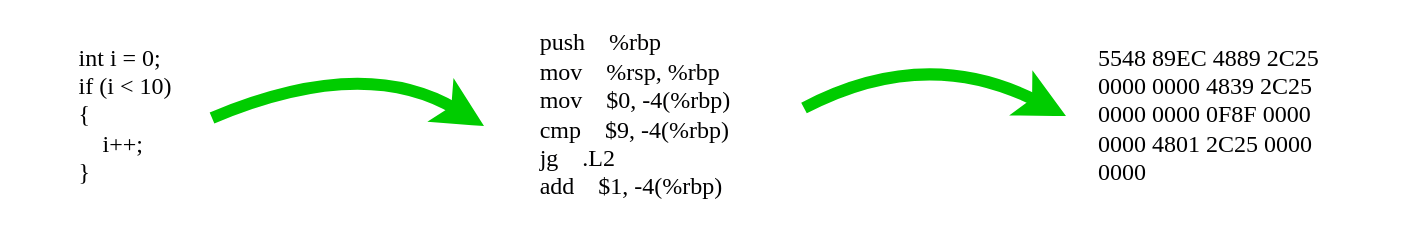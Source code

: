 <mxfile version="12.3.2" type="device" pages="1"><diagram id="oBNbiGyZXcnPR0SvqPIR" name="Page-1"><mxGraphModel dx="868" dy="505" grid="1" gridSize="10" guides="1" tooltips="1" connect="1" arrows="1" fold="1" page="1" pageScale="1" pageWidth="850" pageHeight="1100" math="0" shadow="0" extFonts="Fira Code^https://fonts.googleapis.com/css?family=Fira+Code"><root><mxCell id="0"/><mxCell id="1" parent="0"/><mxCell id="UpIdxOQWmFV3pEnn8yl0-34" value="" style="group" parent="1" vertex="1" connectable="0"><mxGeometry x="110" y="310" width="120" height="90" as="geometry"/></mxCell><mxCell id="UpIdxOQWmFV3pEnn8yl0-33" value="" style="rounded=1;whiteSpace=wrap;html=1;shadow=0;glass=0;sketch=0;strokeWidth=4;fontColor=#3399FF;fillColor=#FFFFFF;strokeColor=#FFFFFF;" parent="UpIdxOQWmFV3pEnn8yl0-34" vertex="1"><mxGeometry width="120" height="90" as="geometry"/></mxCell><mxCell id="UpIdxOQWmFV3pEnn8yl0-27" value="&lt;div align=&quot;left&quot;&gt;&lt;span style=&quot;background-color: rgb(255 , 255 , 255)&quot;&gt;&lt;font data-font-src=&quot;https://fonts.googleapis.com/css?family=Fira+Code&quot; face=&quot;Fira Code&quot; color=&quot;#000001&quot;&gt;int i = 0;&lt;/font&gt;&lt;/span&gt;&lt;/div&gt;&lt;div&gt;&lt;span style=&quot;background-color: rgb(255 , 255 , 255)&quot;&gt;&lt;font data-font-src=&quot;https://fonts.googleapis.com/css?family=Fira+Code&quot; face=&quot;Fira Code&quot; color=&quot;#000001&quot;&gt;if (i &amp;lt; 10)&lt;/font&gt;&lt;/span&gt;&lt;/div&gt;&lt;div align=&quot;left&quot;&gt;&lt;span style=&quot;background-color: rgb(255 , 255 , 255)&quot;&gt;&lt;font data-font-src=&quot;https://fonts.googleapis.com/css?family=Fira+Code&quot; face=&quot;Fira Code&quot; color=&quot;#000001&quot;&gt;{&lt;/font&gt;&lt;br&gt;&lt;/span&gt;&lt;/div&gt;&lt;div align=&quot;left&quot;&gt;&lt;span style=&quot;background-color: rgb(255 , 255 , 255)&quot;&gt;&lt;font data-font-src=&quot;https://fonts.googleapis.com/css?family=Fira+Code&quot; face=&quot;Fira Code&quot; color=&quot;#000001&quot;&gt;&amp;nbsp;&amp;nbsp;&amp;nbsp; i++;&lt;/font&gt;&lt;/span&gt;&lt;/div&gt;&lt;div align=&quot;left&quot;&gt;&lt;span style=&quot;background-color: rgb(255 , 255 , 255)&quot;&gt;&lt;font data-font-src=&quot;https://fonts.googleapis.com/css?family=Fira+Code&quot; face=&quot;Fira Code&quot; color=&quot;#000001&quot;&gt;}&lt;/font&gt;&lt;br&gt;&lt;/span&gt;&lt;/div&gt;" style="text;html=1;align=center;verticalAlign=middle;resizable=0;points=[];autosize=1;fontColor=#3399FF;" parent="UpIdxOQWmFV3pEnn8yl0-34" vertex="1"><mxGeometry x="15" y="5" width="90" height="80" as="geometry"/></mxCell><mxCell id="UpIdxOQWmFV3pEnn8yl0-36" value="" style="group" parent="1" vertex="1" connectable="0"><mxGeometry x="335" y="300" width="180" height="110" as="geometry"/></mxCell><mxCell id="UpIdxOQWmFV3pEnn8yl0-35" value="" style="rounded=1;whiteSpace=wrap;html=1;shadow=0;glass=0;sketch=0;strokeColor=#FFFFFF;strokeWidth=4;fillColor=#FFFFFF;fontColor=#3399FF;" parent="UpIdxOQWmFV3pEnn8yl0-36" vertex="1"><mxGeometry width="180" height="110" as="geometry"/></mxCell><mxCell id="UpIdxOQWmFV3pEnn8yl0-28" value="&lt;div align=&quot;left&quot;&gt;&lt;font face=&quot;Fira Code&quot;&gt;&lt;font color=&quot;#000001&quot;&gt;push&amp;nbsp;&amp;nbsp;&amp;nbsp; %rbp&lt;br&gt;mov&amp;nbsp;&amp;nbsp;&amp;nbsp; %rsp, %rbp&lt;/font&gt;&lt;br&gt;&lt;/font&gt;&lt;/div&gt;&lt;div align=&quot;left&quot;&gt;&lt;font face=&quot;Fira Code&quot;&gt;&lt;font color=&quot;#000001&quot;&gt;mov&amp;nbsp;&amp;nbsp;&amp;nbsp; $0, -4(%rbp)&lt;/font&gt;&lt;br&gt;&lt;/font&gt;&lt;/div&gt;&lt;div align=&quot;left&quot;&gt;&lt;font face=&quot;Fira Code&quot;&gt;&lt;font color=&quot;#000001&quot;&gt;cmp&amp;nbsp;&amp;nbsp;&amp;nbsp; $9, -4(%rbp)&lt;/font&gt;&lt;br&gt;&lt;/font&gt;&lt;/div&gt;&lt;div align=&quot;left&quot;&gt;&lt;font face=&quot;Fira Code&quot;&gt;&lt;font color=&quot;#000001&quot;&gt;jg&amp;nbsp;&amp;nbsp; &amp;nbsp;.L2&lt;/font&gt;&lt;br&gt;&lt;/font&gt;&lt;/div&gt;&lt;div align=&quot;left&quot;&gt;&lt;font color=&quot;#000001&quot;&gt;&lt;font face=&quot;Fira Code&quot;&gt;add&amp;nbsp;&amp;nbsp;&amp;nbsp; $1, -4(%rbp)&lt;/font&gt;&lt;/font&gt;&lt;/div&gt;" style="text;html=1;align=center;verticalAlign=middle;resizable=0;points=[];autosize=1;fontColor=#3399FF;" parent="UpIdxOQWmFV3pEnn8yl0-36" vertex="1"><mxGeometry x="15" y="10" width="150" height="90" as="geometry"/></mxCell><mxCell id="UpIdxOQWmFV3pEnn8yl0-31" value="" style="curved=1;endArrow=classic;html=1;strokeColor=#00CC00;strokeWidth=6;fontColor=#3399FF;entryX=0;entryY=0.567;entryDx=0;entryDy=0;entryPerimeter=0;exitX=0.989;exitY=0.525;exitDx=0;exitDy=0;exitPerimeter=0;" parent="1" source="UpIdxOQWmFV3pEnn8yl0-27" target="UpIdxOQWmFV3pEnn8yl0-28" edge="1"><mxGeometry width="50" height="50" relative="1" as="geometry"><mxPoint x="230" y="365" as="sourcePoint"/><mxPoint x="280" y="315" as="targetPoint"/><Array as="points"><mxPoint x="290" y="325"/></Array></mxGeometry></mxCell><mxCell id="UpIdxOQWmFV3pEnn8yl0-38" value="" style="group" parent="1" vertex="1" connectable="0"><mxGeometry x="630" y="305" width="180" height="100" as="geometry"/></mxCell><mxCell id="UpIdxOQWmFV3pEnn8yl0-37" value="" style="rounded=1;whiteSpace=wrap;html=1;shadow=0;glass=0;sketch=0;strokeColor=#FFFFFF;strokeWidth=4;fillColor=#FFFFFF;fontColor=#3399FF;" parent="UpIdxOQWmFV3pEnn8yl0-38" vertex="1"><mxGeometry width="180" height="100" as="geometry"/></mxCell><mxCell id="UpIdxOQWmFV3pEnn8yl0-29" value="&lt;div&gt;&lt;font face=&quot;Fira Code&quot; color=&quot;#000001&quot;&gt;5548 89EC 4889 2C25&lt;b&gt;&lt;br&gt;&lt;/b&gt;&lt;/font&gt;&lt;/div&gt;&lt;div&gt;&lt;font face=&quot;Fira Code&quot; color=&quot;#000001&quot;&gt;0000 0000 4839 2C25&lt;/font&gt;&lt;/div&gt;&lt;div&gt;&lt;font face=&quot;Fira Code&quot; color=&quot;#000001&quot;&gt;0000 0000 0F8F 0000&lt;/font&gt;&lt;/div&gt;&lt;div&gt;&lt;font face=&quot;Fira Code&quot; color=&quot;#000001&quot;&gt;0000&lt;b&gt; &lt;/b&gt;4801 2C25 0000&lt;/font&gt;&lt;/div&gt;&lt;div&gt;&lt;font face=&quot;Fira Code&quot; color=&quot;#000001&quot;&gt;0000&lt;/font&gt;&lt;/div&gt;" style="text;html=1;align=left;verticalAlign=middle;resizable=0;points=[];autosize=1;fontColor=#3399FF;fontFamily=Fira Code;FType=g;" parent="UpIdxOQWmFV3pEnn8yl0-38" vertex="1"><mxGeometry x="25" y="10" width="130" height="80" as="geometry"/></mxCell><mxCell id="UpIdxOQWmFV3pEnn8yl0-32" value="" style="curved=1;endArrow=classic;html=1;strokeColor=#00CC00;strokeWidth=6;fontColor=#3399FF;entryX=0;entryY=0.567;entryDx=0;entryDy=0;entryPerimeter=0;exitX=0.989;exitY=0.525;exitDx=0;exitDy=0;exitPerimeter=0;" parent="1" edge="1"><mxGeometry width="50" height="50" relative="1" as="geometry"><mxPoint x="510" y="352" as="sourcePoint"/><mxPoint x="640.99" y="356.03" as="targetPoint"/><Array as="points"><mxPoint x="570.99" y="320"/></Array></mxGeometry></mxCell></root></mxGraphModel></diagram></mxfile>